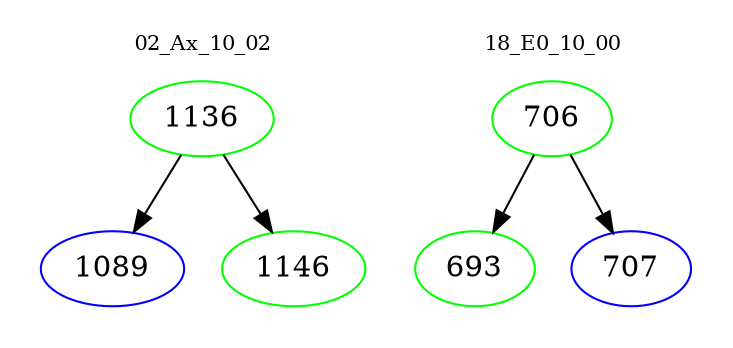 digraph{
subgraph cluster_0 {
color = white
label = "02_Ax_10_02";
fontsize=10;
T0_1136 [label="1136", color="green"]
T0_1136 -> T0_1089 [color="black"]
T0_1089 [label="1089", color="blue"]
T0_1136 -> T0_1146 [color="black"]
T0_1146 [label="1146", color="green"]
}
subgraph cluster_1 {
color = white
label = "18_E0_10_00";
fontsize=10;
T1_706 [label="706", color="green"]
T1_706 -> T1_693 [color="black"]
T1_693 [label="693", color="green"]
T1_706 -> T1_707 [color="black"]
T1_707 [label="707", color="blue"]
}
}
